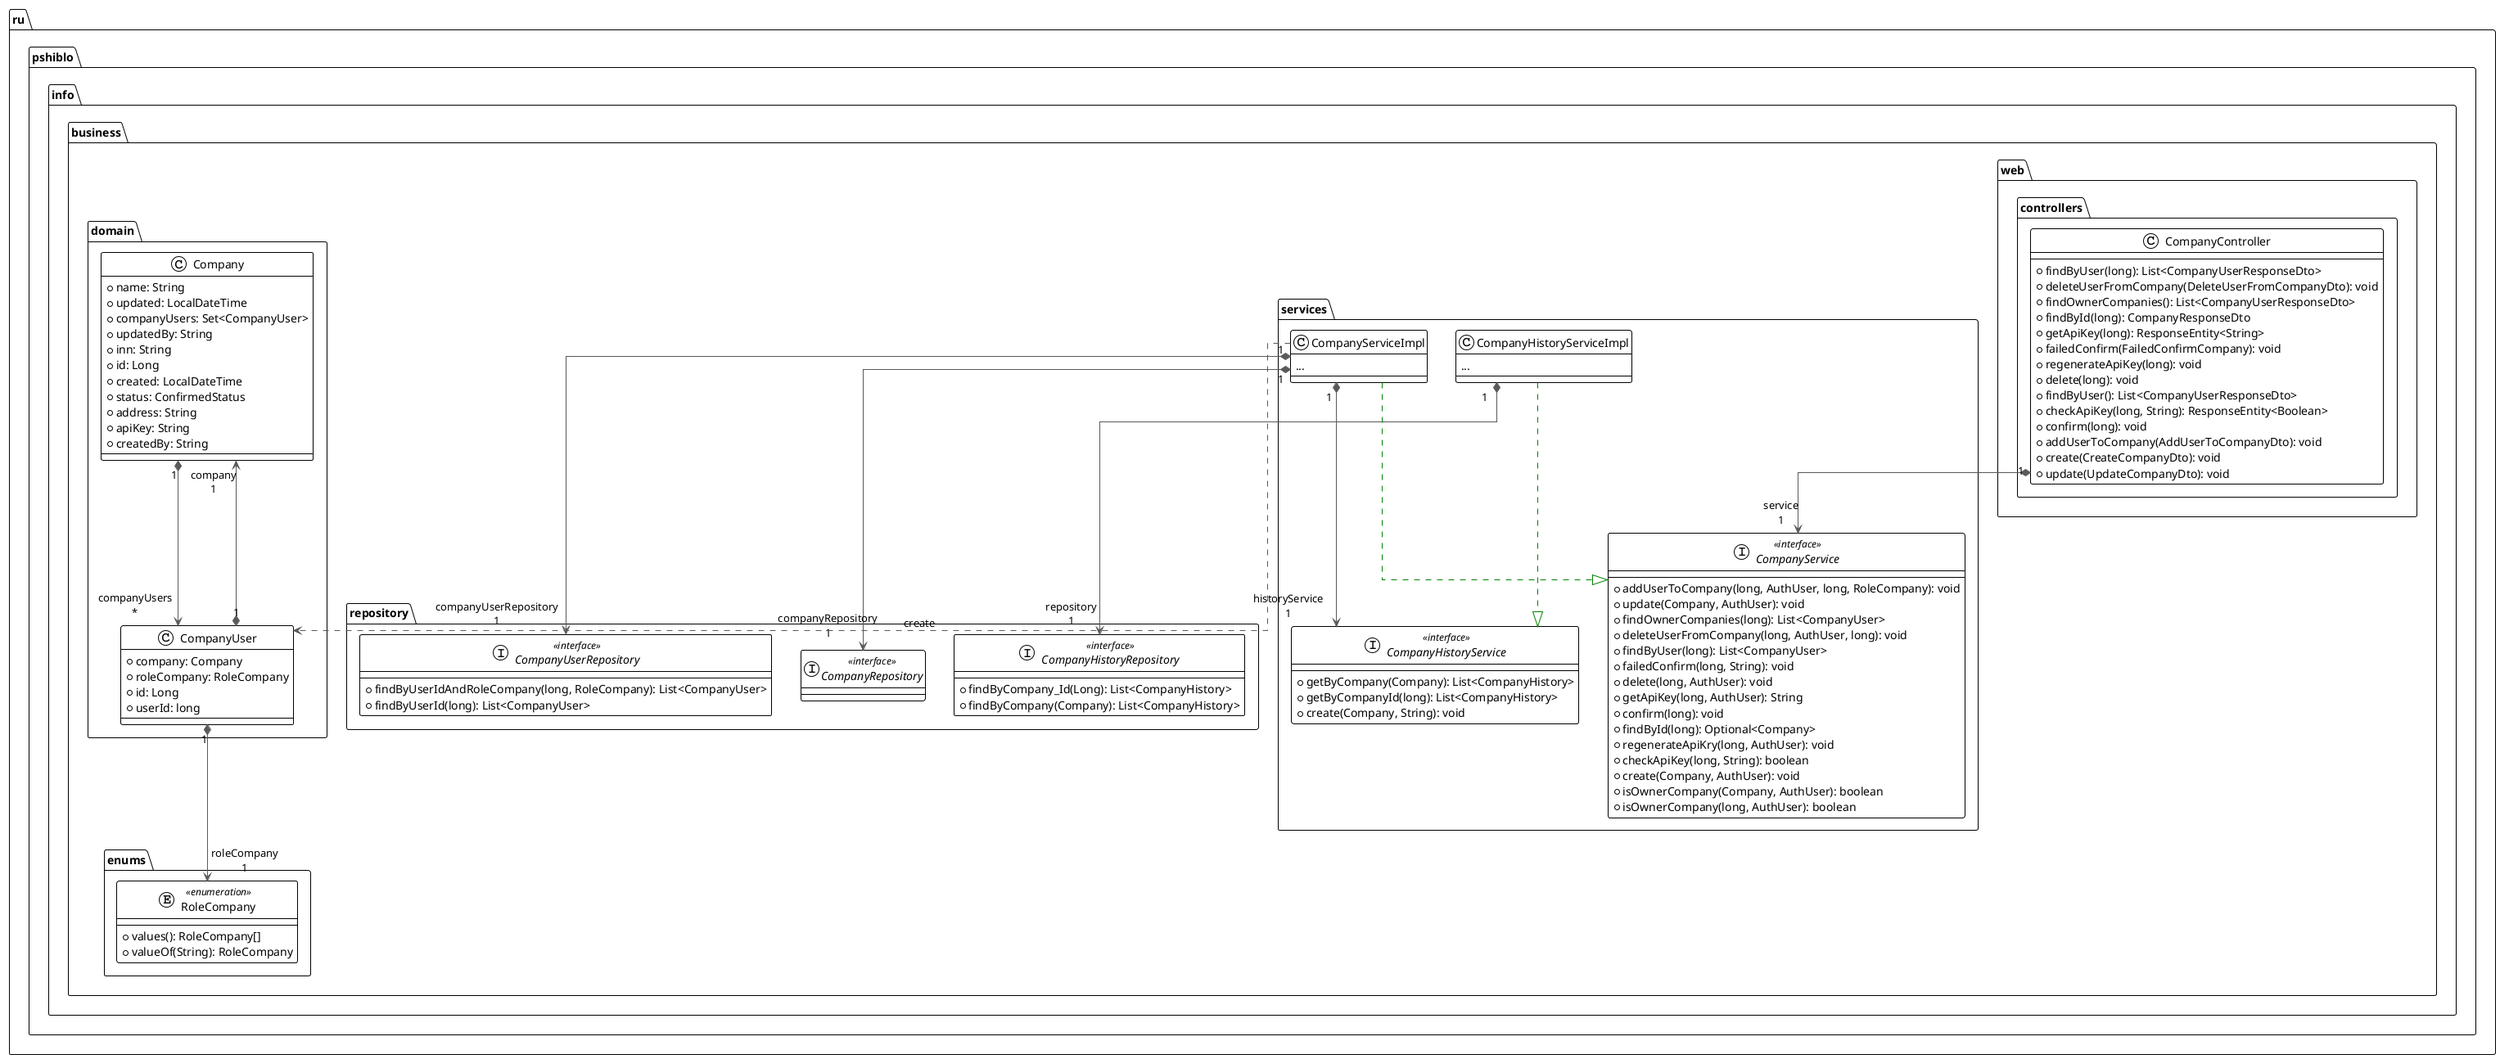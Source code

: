 @startuml

!theme plain
top to bottom direction
skinparam linetype ortho
namespace ru.pshiblo.info.business {
    namespace domain {
        class Company {
              + name: String
              + updated: LocalDateTime
              + companyUsers: Set<CompanyUser>
              + updatedBy: String
              + inn: String
              + id: Long
              + created: LocalDateTime
              + status: ConfirmedStatus
              + address: String
              + apiKey: String
              + createdBy: String
            }
            class CompanyUser {
              + company: Company
              + roleCompany: RoleCompany
              + id: Long
              + userId: long
            }
    }

    namespace web.controllers {
        class ru.pshiblo.info.business.web.controllers.CompanyController {
              + findByUser(long): List<CompanyUserResponseDto>
              + deleteUserFromCompany(DeleteUserFromCompanyDto): void
              + findOwnerCompanies(): List<CompanyUserResponseDto>
              + findById(long): CompanyResponseDto
              + getApiKey(long): ResponseEntity<String>
              + failedConfirm(FailedConfirmCompany): void
              + regenerateApiKey(long): void
              + delete(long): void
              + findByUser(): List<CompanyUserResponseDto>
              + checkApiKey(long, String): ResponseEntity<Boolean>
              + confirm(long): void
              + addUserToCompany(AddUserToCompanyDto): void
              + create(CreateCompanyDto): void
              + update(UpdateCompanyDto): void
            }
    }

    namespace services {
        interface CompanyService << interface >> {
              + addUserToCompany(long, AuthUser, long, RoleCompany): void
              + update(Company, AuthUser): void
              + findOwnerCompanies(long): List<CompanyUser>
              + deleteUserFromCompany(long, AuthUser, long): void
              + findByUser(long): List<CompanyUser>
              + failedConfirm(long, String): void
              + delete(long, AuthUser): void
              + getApiKey(long, AuthUser): String
              + confirm(long): void
              + findById(long): Optional<Company>
              + regenerateApiKry(long, AuthUser): void
              + checkApiKey(long, String): boolean
              + create(Company, AuthUser): void
              + isOwnerCompany(Company, AuthUser): boolean
              + isOwnerCompany(long, AuthUser): boolean
            }
            class CompanyServiceImpl {
                ...
            }
            interface CompanyHistoryService << interface >> {
                  + getByCompany(Company): List<CompanyHistory>
                  + getByCompanyId(long): List<CompanyHistory>
                  + create(Company, String): void
            }
            class CompanyHistoryServiceImpl {
                ...
            }
    }

    namespace repository {
        interface CompanyHistoryRepository << interface >> {
              + findByCompany_Id(Long): List<CompanyHistory>
              + findByCompany(Company): List<CompanyHistory>
        }
        interface CompanyRepository << interface >>

        interface CompanyUserRepository << interface >> {
          + findByUserIdAndRoleCompany(long, RoleCompany): List<CompanyUser>
          + findByUserId(long): List<CompanyUser>
        }
    }


    namespace enums {
        enum RoleCompany << enumeration >> {
          + values(): RoleCompany[]
          + valueOf(String): RoleCompany
        }
    }
}

ru.pshiblo.info.business.domain.Company                   "1" *-[#595959,plain]-> "companyUsers\n*" ru.pshiblo.info.business.domain.CompanyUser
ru.pshiblo.info.business.web.controllers.CompanyController         "1" *-[#595959,plain]-> "service\n1" ru.pshiblo.info.business.services.CompanyService
ru.pshiblo.info.business.services.CompanyHistoryServiceImpl "1" *-[#595959,plain]-> "repository\n1" ru.pshiblo.info.business.repository.CompanyHistoryRepository
ru.pshiblo.info.business.services.CompanyHistoryServiceImpl  -[#008200,dashed]-^  ru.pshiblo.info.business.services.CompanyHistoryService
ru.pshiblo.info.business.services.CompanyServiceImpl        "1" *-[#595959,plain]-> "historyService\n1" ru.pshiblo.info.business.services.CompanyHistoryService
ru.pshiblo.info.business.services.CompanyServiceImpl        "1" *-[#595959,plain]-> "companyRepository\n1" ru.pshiblo.info.business.repository.CompanyRepository
ru.pshiblo.info.business.services.CompanyServiceImpl         -[#008200,dashed]-^  ru.pshiblo.info.business.services.CompanyService
ru.pshiblo.info.business.services.CompanyServiceImpl         -[#595959,dashed]->  ru.pshiblo.info.business.domain.CompanyUser               : "«create»"
ru.pshiblo.info.business.services.CompanyServiceImpl        "1" *-[#595959,plain]-> "companyUserRepository\n1" ru.pshiblo.info.business.repository.CompanyUserRepository
ru.pshiblo.info.business.domain.CompanyUser               "1" *-[#595959,plain]-> "company\n1" ru.pshiblo.info.business.domain.Company
ru.pshiblo.info.business.domain.CompanyUser               "1" *-[#595959,plain]-> "roleCompany\n1" ru.pshiblo.info.business.enums.RoleCompany
@enduml
